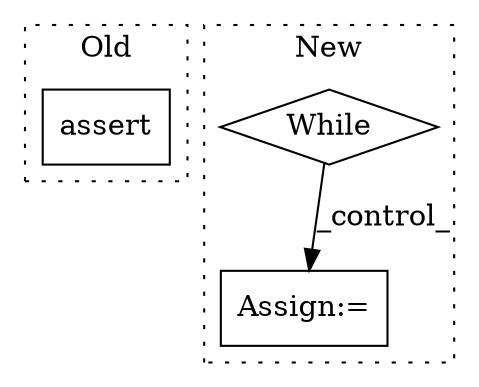 digraph G {
subgraph cluster0 {
1 [label="assert" a="65" s="6274" l="7" shape="box"];
label = "Old";
style="dotted";
}
subgraph cluster1 {
2 [label="While" a="52" s="1848,1877" l="6,10" shape="diamond"];
3 [label="Assign:=" a="68" s="2184" l="3" shape="box"];
label = "New";
style="dotted";
}
2 -> 3 [label="_control_"];
}